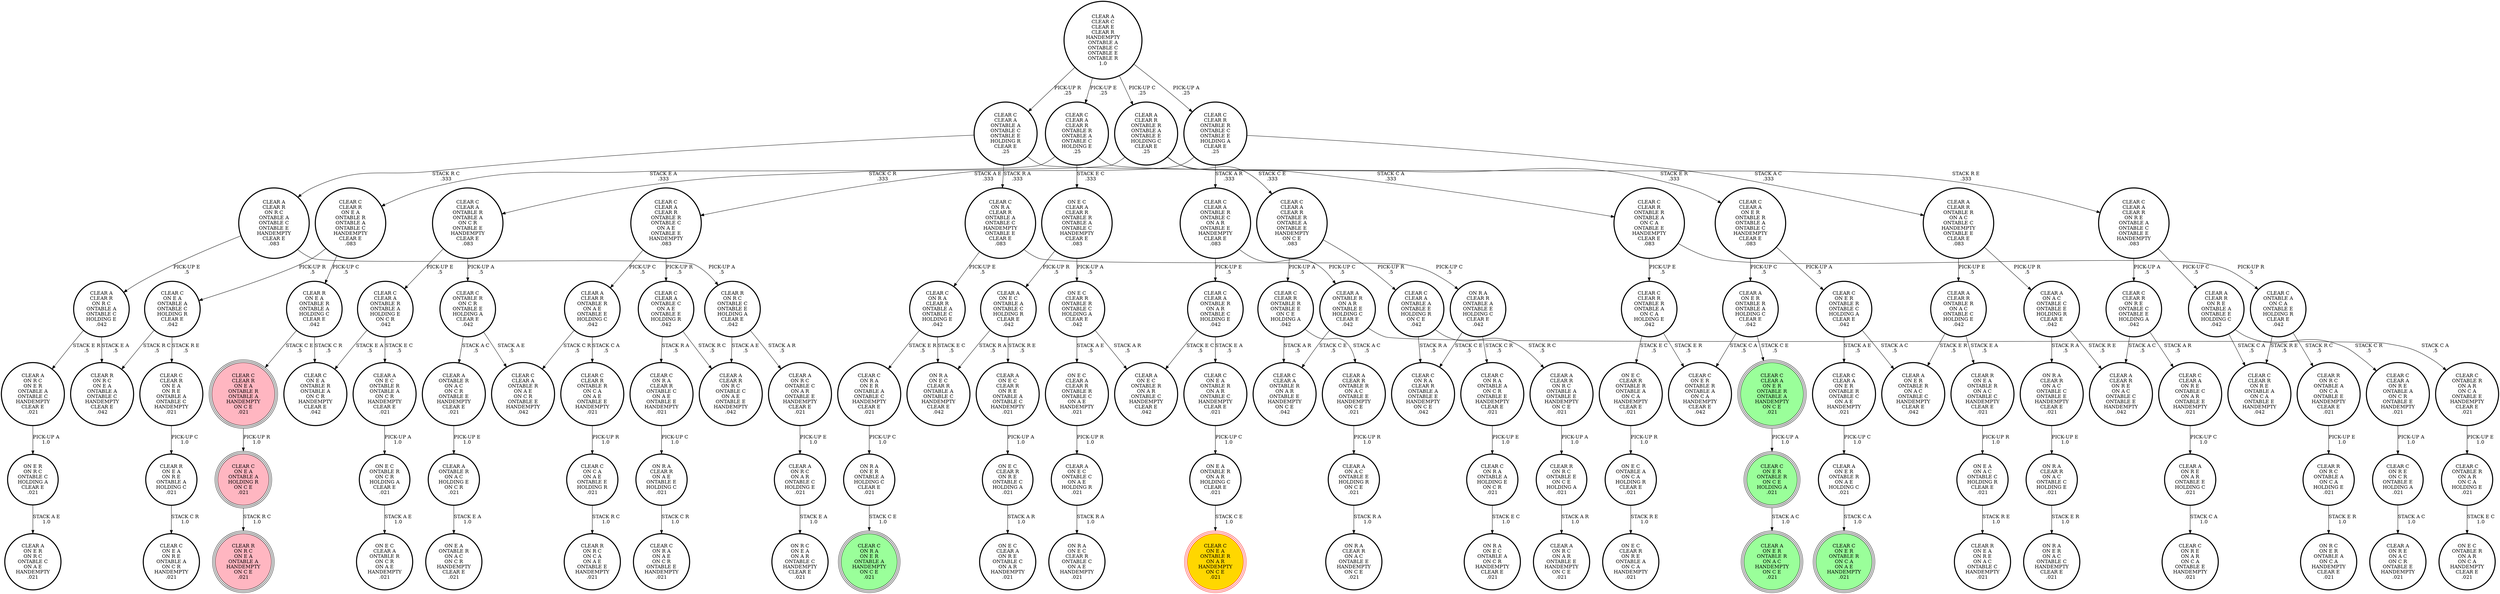 digraph {
"ON E R\nON R C\nONTABLE C\nHOLDING A\nCLEAR E\n.021\n" -> "CLEAR A\nON E R\nON R C\nONTABLE C\nON A E\nHANDEMPTY\n.021\n"[label="STACK A E\n1.0\n"];
"ON E C\nONTABLE A\nON C A\nHOLDING R\nCLEAR E\n.021\n" -> "ON E C\nCLEAR R\nON R E\nONTABLE A\nON C A\nHANDEMPTY\n.021\n"[label="STACK R E\n1.0\n"];
"ON E C\nCLEAR A\nCLEAR R\nONTABLE R\nONTABLE A\nONTABLE C\nHANDEMPTY\nCLEAR E\n.083\n" -> "ON E C\nCLEAR R\nONTABLE R\nONTABLE C\nHOLDING A\nCLEAR E\n.042\n"[label="PICK-UP A\n.5\n"];
"ON E C\nCLEAR A\nCLEAR R\nONTABLE R\nONTABLE A\nONTABLE C\nHANDEMPTY\nCLEAR E\n.083\n" -> "CLEAR A\nON E C\nONTABLE A\nONTABLE C\nHOLDING R\nCLEAR E\n.042\n"[label="PICK-UP R\n.5\n"];
"CLEAR C\nON R A\nCLEAR R\nONTABLE A\nONTABLE C\nHOLDING E\n.042\n" -> "CLEAR C\nON R A\nON E R\nONTABLE A\nONTABLE C\nHANDEMPTY\nCLEAR E\n.021\n"[label="STACK E R\n.5\n"];
"CLEAR C\nON R A\nCLEAR R\nONTABLE A\nONTABLE C\nHOLDING E\n.042\n" -> "ON R A\nON E C\nCLEAR R\nONTABLE A\nONTABLE C\nHANDEMPTY\nCLEAR E\n.042\n"[label="STACK E C\n.5\n"];
"ON E A\nONTABLE R\nON A R\nHOLDING C\nCLEAR E\n.021\n" -> "CLEAR C\nON E A\nONTABLE R\nON A R\nHANDEMPTY\nON C E\n.021\n"[label="STACK C E\n1.0\n"];
"CLEAR C\nON C A\nON A E\nONTABLE E\nHOLDING R\n.021\n" -> "CLEAR R\nON R C\nON C A\nON A E\nONTABLE E\nHANDEMPTY\n.021\n"[label="STACK R C\n1.0\n"];
"CLEAR C\nON R A\nONTABLE A\nHOLDING E\nON C R\n.021\n" -> "ON R A\nON E C\nONTABLE A\nON C R\nHANDEMPTY\nCLEAR E\n.021\n"[label="STACK E C\n1.0\n"];
"CLEAR C\nON R A\nCLEAR R\nONTABLE C\nON A E\nONTABLE E\nHANDEMPTY\n.021\n" -> "ON R A\nCLEAR R\nON A E\nONTABLE E\nHOLDING C\n.021\n"[label="PICK-UP C\n1.0\n"];
"ON R A\nCLEAR R\nON A E\nONTABLE E\nHOLDING C\n.021\n" -> "CLEAR C\nON R A\nON A E\nON C R\nONTABLE E\nHANDEMPTY\n.021\n"[label="STACK C R\n1.0\n"];
"CLEAR C\nCLEAR A\nCLEAR R\nONTABLE R\nONTABLE A\nONTABLE C\nHOLDING E\n.25\n" -> "ON E C\nCLEAR A\nCLEAR R\nONTABLE R\nONTABLE A\nONTABLE C\nHANDEMPTY\nCLEAR E\n.083\n"[label="STACK E C\n.333\n"];
"CLEAR C\nCLEAR A\nCLEAR R\nONTABLE R\nONTABLE A\nONTABLE C\nHOLDING E\n.25\n" -> "CLEAR C\nCLEAR A\nON E R\nONTABLE R\nONTABLE A\nONTABLE C\nHANDEMPTY\nCLEAR E\n.083\n"[label="STACK E R\n.333\n"];
"CLEAR C\nCLEAR A\nCLEAR R\nONTABLE R\nONTABLE A\nONTABLE C\nHOLDING E\n.25\n" -> "CLEAR C\nCLEAR R\nON E A\nONTABLE R\nONTABLE A\nONTABLE C\nHANDEMPTY\nCLEAR E\n.083\n"[label="STACK E A\n.333\n"];
"CLEAR C\nCLEAR A\nCLEAR R\nONTABLE R\nONTABLE C\nON A E\nONTABLE E\nHANDEMPTY\n.083\n" -> "CLEAR A\nCLEAR R\nONTABLE R\nON A E\nONTABLE E\nHOLDING C\n.042\n"[label="PICK-UP C\n.5\n"];
"CLEAR C\nCLEAR A\nCLEAR R\nONTABLE R\nONTABLE C\nON A E\nONTABLE E\nHANDEMPTY\n.083\n" -> "CLEAR C\nCLEAR A\nONTABLE C\nON A E\nONTABLE E\nHOLDING R\n.042\n"[label="PICK-UP R\n.5\n"];
"ON R A\nCLEAR R\nON A C\nONTABLE C\nHOLDING E\n.021\n" -> "ON R A\nON E R\nON A C\nONTABLE C\nHANDEMPTY\nCLEAR E\n.021\n"[label="STACK E R\n1.0\n"];
"CLEAR C\nCLEAR A\nON E R\nONTABLE R\nONTABLE A\nHANDEMPTY\nON C E\n.021\n" -> "CLEAR C\nON E R\nONTABLE R\nON C E\nHOLDING A\n.021\n"[label="PICK-UP A\n1.0\n"];
"CLEAR C\nCLEAR A\nONTABLE A\nONTABLE E\nHOLDING R\nON C E\n.042\n" -> "CLEAR C\nON R A\nCLEAR R\nONTABLE A\nONTABLE E\nHANDEMPTY\nON C E\n.042\n"[label="STACK R A\n.5\n"];
"CLEAR C\nCLEAR A\nONTABLE A\nONTABLE E\nHOLDING R\nON C E\n.042\n" -> "CLEAR A\nCLEAR R\nON R C\nONTABLE A\nONTABLE E\nHANDEMPTY\nON C E\n.021\n"[label="STACK R C\n.5\n"];
"CLEAR A\nCLEAR C\nCLEAR E\nCLEAR R\nHANDEMPTY\nONTABLE A\nONTABLE C\nONTABLE E\nONTABLE R\n1.0\n" -> "CLEAR C\nCLEAR R\nONTABLE R\nONTABLE C\nONTABLE E\nHOLDING A\nCLEAR E\n.25\n"[label="PICK-UP A\n.25\n"];
"CLEAR A\nCLEAR C\nCLEAR E\nCLEAR R\nHANDEMPTY\nONTABLE A\nONTABLE C\nONTABLE E\nONTABLE R\n1.0\n" -> "CLEAR A\nCLEAR R\nONTABLE R\nONTABLE A\nONTABLE E\nHOLDING C\nCLEAR E\n.25\n"[label="PICK-UP C\n.25\n"];
"CLEAR A\nCLEAR C\nCLEAR E\nCLEAR R\nHANDEMPTY\nONTABLE A\nONTABLE C\nONTABLE E\nONTABLE R\n1.0\n" -> "CLEAR C\nCLEAR A\nONTABLE A\nONTABLE C\nONTABLE E\nHOLDING R\nCLEAR E\n.25\n"[label="PICK-UP R\n.25\n"];
"CLEAR A\nCLEAR C\nCLEAR E\nCLEAR R\nHANDEMPTY\nONTABLE A\nONTABLE C\nONTABLE E\nONTABLE R\n1.0\n" -> "CLEAR C\nCLEAR A\nCLEAR R\nONTABLE R\nONTABLE A\nONTABLE C\nHOLDING E\n.25\n"[label="PICK-UP E\n.25\n"];
"CLEAR C\nON R A\nCLEAR R\nONTABLE A\nONTABLE C\nHANDEMPTY\nONTABLE E\nCLEAR E\n.083\n" -> "ON R A\nCLEAR R\nONTABLE A\nONTABLE E\nHOLDING C\nCLEAR E\n.042\n"[label="PICK-UP C\n.5\n"];
"CLEAR C\nON R A\nCLEAR R\nONTABLE A\nONTABLE C\nHANDEMPTY\nONTABLE E\nCLEAR E\n.083\n" -> "CLEAR C\nON R A\nCLEAR R\nONTABLE A\nONTABLE C\nHOLDING E\n.042\n"[label="PICK-UP E\n.5\n"];
"CLEAR A\nCLEAR R\nONTABLE R\nONTABLE A\nONTABLE E\nHOLDING C\nCLEAR E\n.25\n" -> "CLEAR C\nCLEAR R\nONTABLE R\nONTABLE A\nON C A\nONTABLE E\nHANDEMPTY\nCLEAR E\n.083\n"[label="STACK C A\n.333\n"];
"CLEAR A\nCLEAR R\nONTABLE R\nONTABLE A\nONTABLE E\nHOLDING C\nCLEAR E\n.25\n" -> "CLEAR C\nCLEAR A\nONTABLE R\nONTABLE A\nON C R\nONTABLE E\nHANDEMPTY\nCLEAR E\n.083\n"[label="STACK C R\n.333\n"];
"CLEAR A\nCLEAR R\nONTABLE R\nONTABLE A\nONTABLE E\nHOLDING C\nCLEAR E\n.25\n" -> "CLEAR C\nCLEAR A\nCLEAR R\nONTABLE R\nONTABLE A\nONTABLE E\nHANDEMPTY\nON C E\n.083\n"[label="STACK C E\n.333\n"];
"CLEAR A\nON E R\nONTABLE R\nON A E\nHOLDING C\n.021\n" -> "CLEAR C\nON E R\nONTABLE R\nON C A\nON A E\nHANDEMPTY\n.021\n"[label="STACK C A\n1.0\n"];
"CLEAR C\nON R E\nON C R\nONTABLE E\nHOLDING A\n.021\n" -> "CLEAR A\nON R E\nON A C\nON C R\nONTABLE E\nHANDEMPTY\n.021\n"[label="STACK A C\n1.0\n"];
"CLEAR A\nCLEAR R\nONTABLE R\nON A C\nONTABLE E\nHANDEMPTY\nON C E\n.021\n" -> "CLEAR A\nON A C\nONTABLE E\nHOLDING R\nON C E\n.021\n"[label="PICK-UP R\n1.0\n"];
"ON E C\nCLEAR R\nONTABLE R\nONTABLE A\nON C A\nHANDEMPTY\nCLEAR E\n.021\n" -> "ON E C\nONTABLE A\nON C A\nHOLDING R\nCLEAR E\n.021\n"[label="PICK-UP R\n1.0\n"];
"ON R A\nON E R\nONTABLE A\nHOLDING C\nCLEAR E\n.021\n" -> "CLEAR C\nON R A\nON E R\nONTABLE A\nHANDEMPTY\nON C E\n.021\n"[label="STACK C E\n1.0\n"];
"CLEAR C\nCLEAR R\nON E A\nON R E\nONTABLE A\nONTABLE C\nHANDEMPTY\n.021\n" -> "CLEAR R\nON E A\nON R E\nONTABLE A\nHOLDING C\n.021\n"[label="PICK-UP C\n1.0\n"];
"ON E C\nCLEAR A\nCLEAR R\nONTABLE R\nONTABLE C\nON A E\nHANDEMPTY\n.021\n" -> "CLEAR A\nON E C\nONTABLE C\nON A E\nHOLDING R\n.021\n"[label="PICK-UP R\n1.0\n"];
"CLEAR A\nON A C\nONTABLE E\nHOLDING R\nON C E\n.021\n" -> "ON R A\nCLEAR R\nON A C\nONTABLE E\nHANDEMPTY\nON C E\n.021\n"[label="STACK R A\n1.0\n"];
"CLEAR A\nONTABLE R\nON A C\nON C R\nONTABLE E\nHANDEMPTY\nCLEAR E\n.021\n" -> "CLEAR A\nONTABLE R\nON A C\nHOLDING E\nON C R\n.021\n"[label="PICK-UP E\n1.0\n"];
"CLEAR C\nCLEAR R\nON E A\nONTABLE R\nONTABLE A\nHANDEMPTY\nON C E\n.021\n" -> "CLEAR C\nON E A\nONTABLE A\nHOLDING R\nON C E\n.021\n"[label="PICK-UP R\n1.0\n"];
"CLEAR R\nON E A\nON R E\nONTABLE A\nHOLDING C\n.021\n" -> "CLEAR C\nON E A\nON R E\nONTABLE A\nON C R\nHANDEMPTY\n.021\n"[label="STACK C R\n1.0\n"];
"CLEAR C\nONTABLE R\nON C R\nONTABLE E\nHOLDING A\nCLEAR E\n.042\n" -> "CLEAR A\nONTABLE R\nON A C\nON C R\nONTABLE E\nHANDEMPTY\nCLEAR E\n.021\n"[label="STACK A C\n.5\n"];
"CLEAR C\nONTABLE R\nON C R\nONTABLE E\nHOLDING A\nCLEAR E\n.042\n" -> "CLEAR C\nCLEAR A\nONTABLE R\nON A E\nON C R\nONTABLE E\nHANDEMPTY\n.042\n"[label="STACK A E\n.5\n"];
"CLEAR A\nON E C\nONTABLE A\nONTABLE C\nHOLDING R\nCLEAR E\n.042\n" -> "CLEAR A\nON E C\nCLEAR R\nON R E\nONTABLE A\nONTABLE C\nHANDEMPTY\n.021\n"[label="STACK R E\n.5\n"];
"CLEAR A\nON E C\nONTABLE A\nONTABLE C\nHOLDING R\nCLEAR E\n.042\n" -> "ON R A\nON E C\nCLEAR R\nONTABLE A\nONTABLE C\nHANDEMPTY\nCLEAR E\n.042\n"[label="STACK R A\n.5\n"];
"CLEAR A\nONTABLE R\nON A C\nHOLDING E\nON C R\n.021\n" -> "ON E A\nONTABLE R\nON A C\nON C R\nHANDEMPTY\nCLEAR E\n.021\n"[label="STACK E A\n1.0\n"];
"CLEAR C\nCLEAR A\nONTABLE R\nONTABLE A\nHOLDING E\nON C R\n.042\n" -> "CLEAR A\nON E C\nONTABLE R\nONTABLE A\nON C R\nHANDEMPTY\nCLEAR E\n.021\n"[label="STACK E C\n.5\n"];
"CLEAR C\nCLEAR A\nONTABLE R\nONTABLE A\nHOLDING E\nON C R\n.042\n" -> "CLEAR C\nON E A\nONTABLE R\nONTABLE A\nON C R\nHANDEMPTY\nCLEAR E\n.042\n"[label="STACK E A\n.5\n"];
"CLEAR C\nCLEAR A\nON E R\nONTABLE R\nONTABLE C\nON A E\nHANDEMPTY\n.021\n" -> "CLEAR A\nON E R\nONTABLE R\nON A E\nHOLDING C\n.021\n"[label="PICK-UP C\n1.0\n"];
"CLEAR C\nCLEAR A\nCLEAR R\nONTABLE R\nONTABLE A\nONTABLE E\nHANDEMPTY\nON C E\n.083\n" -> "CLEAR C\nCLEAR A\nONTABLE A\nONTABLE E\nHOLDING R\nON C E\n.042\n"[label="PICK-UP R\n.5\n"];
"CLEAR C\nCLEAR A\nCLEAR R\nONTABLE R\nONTABLE A\nONTABLE E\nHANDEMPTY\nON C E\n.083\n" -> "CLEAR C\nCLEAR R\nONTABLE R\nONTABLE E\nON C E\nHOLDING A\n.042\n"[label="PICK-UP A\n.5\n"];
"CLEAR C\nCLEAR A\nON E R\nONTABLE R\nONTABLE A\nONTABLE C\nHANDEMPTY\nCLEAR E\n.083\n" -> "CLEAR A\nON E R\nONTABLE R\nONTABLE A\nHOLDING C\nCLEAR E\n.042\n"[label="PICK-UP C\n.5\n"];
"CLEAR C\nCLEAR A\nON E R\nONTABLE R\nONTABLE A\nONTABLE C\nHANDEMPTY\nCLEAR E\n.083\n" -> "CLEAR C\nON E R\nONTABLE R\nONTABLE C\nHOLDING A\nCLEAR E\n.042\n"[label="PICK-UP A\n.5\n"];
"CLEAR R\nON R C\nONTABLE E\nON C E\nHOLDING A\n.021\n" -> "CLEAR A\nON R C\nON A R\nONTABLE E\nHANDEMPTY\nON C E\n.021\n"[label="STACK A R\n1.0\n"];
"CLEAR C\nCLEAR A\nON R E\nONTABLE C\nON A R\nONTABLE E\nHANDEMPTY\n.021\n" -> "CLEAR A\nON R E\nON A R\nONTABLE E\nHOLDING C\n.021\n"[label="PICK-UP C\n1.0\n"];
"CLEAR C\nON E R\nONTABLE R\nONTABLE C\nHOLDING A\nCLEAR E\n.042\n" -> "CLEAR A\nON E R\nONTABLE R\nON A C\nONTABLE C\nHANDEMPTY\nCLEAR E\n.042\n"[label="STACK A C\n.5\n"];
"CLEAR C\nON E R\nONTABLE R\nONTABLE C\nHOLDING A\nCLEAR E\n.042\n" -> "CLEAR C\nCLEAR A\nON E R\nONTABLE R\nONTABLE C\nON A E\nHANDEMPTY\n.021\n"[label="STACK A E\n.5\n"];
"CLEAR A\nONTABLE R\nON A R\nONTABLE E\nHOLDING C\nCLEAR E\n.042\n" -> "CLEAR C\nCLEAR A\nONTABLE R\nON A R\nONTABLE E\nHANDEMPTY\nON C E\n.042\n"[label="STACK C E\n.5\n"];
"CLEAR A\nONTABLE R\nON A R\nONTABLE E\nHOLDING C\nCLEAR E\n.042\n" -> "CLEAR C\nONTABLE R\nON A R\nON C A\nONTABLE E\nHANDEMPTY\nCLEAR E\n.021\n"[label="STACK C A\n.5\n"];
"CLEAR C\nONTABLE R\nON A R\nON C A\nONTABLE E\nHANDEMPTY\nCLEAR E\n.021\n" -> "CLEAR C\nONTABLE R\nON A R\nON C A\nHOLDING E\n.021\n"[label="PICK-UP E\n1.0\n"];
"CLEAR A\nON A C\nONTABLE C\nONTABLE E\nHOLDING R\nCLEAR E\n.042\n" -> "ON R A\nCLEAR R\nON A C\nONTABLE C\nONTABLE E\nHANDEMPTY\nCLEAR E\n.021\n"[label="STACK R A\n.5\n"];
"CLEAR A\nON A C\nONTABLE C\nONTABLE E\nHOLDING R\nCLEAR E\n.042\n" -> "CLEAR A\nCLEAR R\nON R E\nON A C\nONTABLE C\nONTABLE E\nHANDEMPTY\n.042\n"[label="STACK R E\n.5\n"];
"CLEAR A\nCLEAR R\nONTABLE R\nON A C\nONTABLE C\nHOLDING E\n.042\n" -> "CLEAR A\nON E R\nONTABLE R\nON A C\nONTABLE C\nHANDEMPTY\nCLEAR E\n.042\n"[label="STACK E R\n.5\n"];
"CLEAR A\nCLEAR R\nONTABLE R\nON A C\nONTABLE C\nHOLDING E\n.042\n" -> "CLEAR R\nON E A\nONTABLE R\nON A C\nONTABLE C\nHANDEMPTY\nCLEAR E\n.021\n"[label="STACK E A\n.5\n"];
"CLEAR C\nCLEAR R\nONTABLE R\nONTABLE C\nONTABLE E\nHOLDING A\nCLEAR E\n.25\n" -> "CLEAR C\nCLEAR A\nCLEAR R\nONTABLE R\nONTABLE C\nON A E\nONTABLE E\nHANDEMPTY\n.083\n"[label="STACK A E\n.333\n"];
"CLEAR C\nCLEAR R\nONTABLE R\nONTABLE C\nONTABLE E\nHOLDING A\nCLEAR E\n.25\n" -> "CLEAR A\nCLEAR R\nONTABLE R\nON A C\nONTABLE C\nHANDEMPTY\nONTABLE E\nCLEAR E\n.083\n"[label="STACK A C\n.333\n"];
"CLEAR C\nCLEAR R\nONTABLE R\nONTABLE C\nONTABLE E\nHOLDING A\nCLEAR E\n.25\n" -> "CLEAR C\nCLEAR A\nONTABLE R\nONTABLE C\nON A R\nONTABLE E\nHANDEMPTY\nCLEAR E\n.083\n"[label="STACK A R\n.333\n"];
"CLEAR A\nCLEAR R\nON R E\nONTABLE A\nONTABLE E\nHOLDING C\n.042\n" -> "CLEAR C\nCLEAR R\nON R E\nONTABLE A\nON C A\nONTABLE E\nHANDEMPTY\n.042\n"[label="STACK C A\n.5\n"];
"CLEAR A\nCLEAR R\nON R E\nONTABLE A\nONTABLE E\nHOLDING C\n.042\n" -> "CLEAR C\nCLEAR A\nON R E\nONTABLE A\nON C R\nONTABLE E\nHANDEMPTY\n.021\n"[label="STACK C R\n.5\n"];
"CLEAR A\nON R C\nONTABLE C\nON A R\nONTABLE E\nHANDEMPTY\nCLEAR E\n.021\n" -> "CLEAR A\nON R C\nON A R\nONTABLE C\nHOLDING E\n.021\n"[label="PICK-UP E\n1.0\n"];
"CLEAR C\nCLEAR R\nONTABLE R\nONTABLE E\nON C E\nHOLDING A\n.042\n" -> "CLEAR A\nCLEAR R\nONTABLE R\nON A C\nONTABLE E\nHANDEMPTY\nON C E\n.021\n"[label="STACK A C\n.5\n"];
"CLEAR C\nCLEAR R\nONTABLE R\nONTABLE E\nON C E\nHOLDING A\n.042\n" -> "CLEAR C\nCLEAR A\nONTABLE R\nON A R\nONTABLE E\nHANDEMPTY\nON C E\n.042\n"[label="STACK A R\n.5\n"];
"CLEAR C\nCLEAR A\nONTABLE R\nONTABLE C\nON A R\nONTABLE E\nHANDEMPTY\nCLEAR E\n.083\n" -> "CLEAR C\nCLEAR A\nONTABLE R\nON A R\nONTABLE C\nHOLDING E\n.042\n"[label="PICK-UP E\n.5\n"];
"CLEAR C\nCLEAR A\nONTABLE R\nONTABLE C\nON A R\nONTABLE E\nHANDEMPTY\nCLEAR E\n.083\n" -> "CLEAR A\nONTABLE R\nON A R\nONTABLE E\nHOLDING C\nCLEAR E\n.042\n"[label="PICK-UP C\n.5\n"];
"CLEAR A\nCLEAR R\nONTABLE R\nON A C\nONTABLE C\nHANDEMPTY\nONTABLE E\nCLEAR E\n.083\n" -> "CLEAR A\nON A C\nONTABLE C\nONTABLE E\nHOLDING R\nCLEAR E\n.042\n"[label="PICK-UP R\n.5\n"];
"CLEAR A\nCLEAR R\nONTABLE R\nON A C\nONTABLE C\nHANDEMPTY\nONTABLE E\nCLEAR E\n.083\n" -> "CLEAR A\nCLEAR R\nONTABLE R\nON A C\nONTABLE C\nHOLDING E\n.042\n"[label="PICK-UP E\n.5\n"];
"CLEAR A\nCLEAR R\nONTABLE R\nON A E\nONTABLE E\nHOLDING C\n.042\n" -> "CLEAR C\nCLEAR R\nONTABLE R\nON C A\nON A E\nONTABLE E\nHANDEMPTY\n.021\n"[label="STACK C A\n.5\n"];
"CLEAR A\nCLEAR R\nONTABLE R\nON A E\nONTABLE E\nHOLDING C\n.042\n" -> "CLEAR C\nCLEAR A\nONTABLE R\nON A E\nON C R\nONTABLE E\nHANDEMPTY\n.042\n"[label="STACK C R\n.5\n"];
"CLEAR R\nON R C\nONTABLE A\nON C A\nHOLDING E\n.021\n" -> "ON R C\nON E R\nONTABLE A\nON C A\nHANDEMPTY\nCLEAR E\n.021\n"[label="STACK E R\n1.0\n"];
"CLEAR C\nONTABLE R\nON A R\nON C A\nHOLDING E\n.021\n" -> "ON E C\nONTABLE R\nON A R\nON C A\nHANDEMPTY\nCLEAR E\n.021\n"[label="STACK E C\n1.0\n"];
"CLEAR C\nCLEAR R\nONTABLE R\nONTABLE A\nON C A\nHOLDING E\n.042\n" -> "ON E C\nCLEAR R\nONTABLE R\nONTABLE A\nON C A\nHANDEMPTY\nCLEAR E\n.021\n"[label="STACK E C\n.5\n"];
"CLEAR C\nCLEAR R\nONTABLE R\nONTABLE A\nON C A\nHOLDING E\n.042\n" -> "CLEAR C\nON E R\nONTABLE R\nONTABLE A\nON C A\nHANDEMPTY\nCLEAR E\n.042\n"[label="STACK E R\n.5\n"];
"CLEAR C\nCLEAR A\nCLEAR R\nON R E\nONTABLE A\nONTABLE C\nONTABLE E\nHANDEMPTY\n.083\n" -> "CLEAR A\nCLEAR R\nON R E\nONTABLE A\nONTABLE E\nHOLDING C\n.042\n"[label="PICK-UP C\n.5\n"];
"CLEAR C\nCLEAR A\nCLEAR R\nON R E\nONTABLE A\nONTABLE C\nONTABLE E\nHANDEMPTY\n.083\n" -> "CLEAR C\nCLEAR R\nON R E\nONTABLE C\nONTABLE E\nHOLDING A\n.042\n"[label="PICK-UP A\n.5\n"];
"CLEAR C\nONTABLE A\nON C A\nONTABLE E\nHOLDING R\nCLEAR E\n.042\n" -> "CLEAR R\nON R C\nONTABLE A\nON C A\nONTABLE E\nHANDEMPTY\nCLEAR E\n.021\n"[label="STACK R C\n.5\n"];
"CLEAR C\nONTABLE A\nON C A\nONTABLE E\nHOLDING R\nCLEAR E\n.042\n" -> "CLEAR C\nCLEAR R\nON R E\nONTABLE A\nON C A\nONTABLE E\nHANDEMPTY\n.042\n"[label="STACK R E\n.5\n"];
"CLEAR C\nCLEAR R\nONTABLE R\nONTABLE A\nON C A\nONTABLE E\nHANDEMPTY\nCLEAR E\n.083\n" -> "CLEAR C\nCLEAR R\nONTABLE R\nONTABLE A\nON C A\nHOLDING E\n.042\n"[label="PICK-UP E\n.5\n"];
"CLEAR C\nCLEAR R\nONTABLE R\nONTABLE A\nON C A\nONTABLE E\nHANDEMPTY\nCLEAR E\n.083\n" -> "CLEAR C\nONTABLE A\nON C A\nONTABLE E\nHOLDING R\nCLEAR E\n.042\n"[label="PICK-UP R\n.5\n"];
"CLEAR C\nON E R\nONTABLE R\nON C E\nHOLDING A\n.021\n" -> "CLEAR A\nON E R\nONTABLE R\nON A C\nHANDEMPTY\nON C E\n.021\n"[label="STACK A C\n1.0\n"];
"CLEAR C\nCLEAR R\nON E A\nONTABLE R\nONTABLE A\nONTABLE C\nHANDEMPTY\nCLEAR E\n.083\n" -> "CLEAR C\nON E A\nONTABLE A\nONTABLE C\nHOLDING R\nCLEAR E\n.042\n"[label="PICK-UP R\n.5\n"];
"CLEAR C\nCLEAR R\nON E A\nONTABLE R\nONTABLE A\nONTABLE C\nHANDEMPTY\nCLEAR E\n.083\n" -> "CLEAR R\nON E A\nONTABLE R\nONTABLE A\nHOLDING C\nCLEAR E\n.042\n"[label="PICK-UP C\n.5\n"];
"CLEAR A\nON R E\nON A R\nONTABLE E\nHOLDING C\n.021\n" -> "CLEAR C\nON R E\nON A R\nON C A\nONTABLE E\nHANDEMPTY\n.021\n"[label="STACK C A\n1.0\n"];
"CLEAR A\nCLEAR R\nON R C\nONTABLE A\nONTABLE C\nONTABLE E\nHANDEMPTY\nCLEAR E\n.083\n" -> "CLEAR R\nON R C\nONTABLE C\nONTABLE E\nHOLDING A\nCLEAR E\n.042\n"[label="PICK-UP A\n.5\n"];
"CLEAR A\nCLEAR R\nON R C\nONTABLE A\nONTABLE C\nONTABLE E\nHANDEMPTY\nCLEAR E\n.083\n" -> "CLEAR A\nCLEAR R\nON R C\nONTABLE A\nONTABLE C\nHOLDING E\n.042\n"[label="PICK-UP E\n.5\n"];
"CLEAR C\nON E A\nONTABLE A\nONTABLE C\nHOLDING R\nCLEAR E\n.042\n" -> "CLEAR R\nON R C\nON E A\nONTABLE A\nONTABLE C\nHANDEMPTY\nCLEAR E\n.042\n"[label="STACK R C\n.5\n"];
"CLEAR C\nON E A\nONTABLE A\nONTABLE C\nHOLDING R\nCLEAR E\n.042\n" -> "CLEAR C\nCLEAR R\nON E A\nON R E\nONTABLE A\nONTABLE C\nHANDEMPTY\n.021\n"[label="STACK R E\n.5\n"];
"CLEAR A\nCLEAR R\nON R C\nONTABLE A\nONTABLE C\nHOLDING E\n.042\n" -> "CLEAR R\nON R C\nON E A\nONTABLE A\nONTABLE C\nHANDEMPTY\nCLEAR E\n.042\n"[label="STACK E A\n.5\n"];
"CLEAR A\nCLEAR R\nON R C\nONTABLE A\nONTABLE C\nHOLDING E\n.042\n" -> "CLEAR A\nON R C\nON E R\nONTABLE A\nONTABLE C\nHANDEMPTY\nCLEAR E\n.021\n"[label="STACK E R\n.5\n"];
"CLEAR A\nON R C\nON E R\nONTABLE A\nONTABLE C\nHANDEMPTY\nCLEAR E\n.021\n" -> "ON E R\nON R C\nONTABLE C\nHOLDING A\nCLEAR E\n.021\n"[label="PICK-UP A\n1.0\n"];
"CLEAR A\nON E C\nCLEAR R\nON R E\nONTABLE A\nONTABLE C\nHANDEMPTY\n.021\n" -> "ON E C\nCLEAR R\nON R E\nONTABLE C\nHOLDING A\n.021\n"[label="PICK-UP A\n1.0\n"];
"CLEAR C\nCLEAR A\nONTABLE C\nON A E\nONTABLE E\nHOLDING R\n.042\n" -> "CLEAR C\nON R A\nCLEAR R\nONTABLE C\nON A E\nONTABLE E\nHANDEMPTY\n.021\n"[label="STACK R A\n.5\n"];
"CLEAR C\nCLEAR A\nONTABLE C\nON A E\nONTABLE E\nHOLDING R\n.042\n" -> "CLEAR A\nCLEAR R\nON R C\nONTABLE C\nON A E\nONTABLE E\nHANDEMPTY\n.042\n"[label="STACK R C\n.5\n"];
"CLEAR A\nCLEAR R\nON R C\nONTABLE A\nONTABLE E\nHANDEMPTY\nON C E\n.021\n" -> "CLEAR R\nON R C\nONTABLE E\nON C E\nHOLDING A\n.021\n"[label="PICK-UP A\n1.0\n"];
"ON E A\nON A C\nONTABLE C\nHOLDING R\nCLEAR E\n.021\n" -> "CLEAR R\nON E A\nON R E\nON A C\nONTABLE C\nHANDEMPTY\n.021\n"[label="STACK R E\n1.0\n"];
"CLEAR C\nCLEAR R\nON R E\nONTABLE C\nONTABLE E\nHOLDING A\n.042\n" -> "CLEAR A\nCLEAR R\nON R E\nON A C\nONTABLE C\nONTABLE E\nHANDEMPTY\n.042\n"[label="STACK A C\n.5\n"];
"CLEAR C\nCLEAR R\nON R E\nONTABLE C\nONTABLE E\nHOLDING A\n.042\n" -> "CLEAR C\nCLEAR A\nON R E\nONTABLE C\nON A R\nONTABLE E\nHANDEMPTY\n.021\n"[label="STACK A R\n.5\n"];
"CLEAR C\nCLEAR A\nON R E\nONTABLE A\nON C R\nONTABLE E\nHANDEMPTY\n.021\n" -> "CLEAR C\nON R E\nON C R\nONTABLE E\nHOLDING A\n.021\n"[label="PICK-UP A\n1.0\n"];
"ON R A\nCLEAR R\nONTABLE A\nONTABLE E\nHOLDING C\nCLEAR E\n.042\n" -> "CLEAR C\nON R A\nCLEAR R\nONTABLE A\nONTABLE E\nHANDEMPTY\nON C E\n.042\n"[label="STACK C E\n.5\n"];
"ON R A\nCLEAR R\nONTABLE A\nONTABLE E\nHOLDING C\nCLEAR E\n.042\n" -> "CLEAR C\nON R A\nONTABLE A\nON C R\nONTABLE E\nHANDEMPTY\nCLEAR E\n.021\n"[label="STACK C R\n.5\n"];
"CLEAR R\nON E A\nONTABLE R\nON A C\nONTABLE C\nHANDEMPTY\nCLEAR E\n.021\n" -> "ON E A\nON A C\nONTABLE C\nHOLDING R\nCLEAR E\n.021\n"[label="PICK-UP R\n1.0\n"];
"CLEAR A\nON E C\nONTABLE C\nON A E\nHOLDING R\n.021\n" -> "ON R A\nON E C\nCLEAR R\nONTABLE C\nON A E\nHANDEMPTY\n.021\n"[label="STACK R A\n1.0\n"];
"ON E C\nCLEAR R\nON R E\nONTABLE C\nHOLDING A\n.021\n" -> "ON E C\nCLEAR A\nON R E\nONTABLE C\nON A R\nHANDEMPTY\n.021\n"[label="STACK A R\n1.0\n"];
"CLEAR C\nON E A\nONTABLE A\nHOLDING R\nON C E\n.021\n" -> "CLEAR R\nON R C\nON E A\nONTABLE A\nHANDEMPTY\nON C E\n.021\n"[label="STACK R C\n1.0\n"];
"CLEAR C\nCLEAR A\nONTABLE R\nON A R\nONTABLE C\nHOLDING E\n.042\n" -> "CLEAR A\nON E C\nONTABLE R\nON A R\nONTABLE C\nHANDEMPTY\nCLEAR E\n.042\n"[label="STACK E C\n.5\n"];
"CLEAR C\nCLEAR A\nONTABLE R\nON A R\nONTABLE C\nHOLDING E\n.042\n" -> "CLEAR C\nON E A\nONTABLE R\nON A R\nONTABLE C\nHANDEMPTY\nCLEAR E\n.021\n"[label="STACK E A\n.5\n"];
"ON E C\nCLEAR R\nONTABLE R\nONTABLE C\nHOLDING A\nCLEAR E\n.042\n" -> "CLEAR A\nON E C\nONTABLE R\nON A R\nONTABLE C\nHANDEMPTY\nCLEAR E\n.042\n"[label="STACK A R\n.5\n"];
"ON E C\nCLEAR R\nONTABLE R\nONTABLE C\nHOLDING A\nCLEAR E\n.042\n" -> "ON E C\nCLEAR A\nCLEAR R\nONTABLE R\nONTABLE C\nON A E\nHANDEMPTY\n.021\n"[label="STACK A E\n.5\n"];
"CLEAR C\nCLEAR R\nONTABLE R\nON C A\nON A E\nONTABLE E\nHANDEMPTY\n.021\n" -> "CLEAR C\nON C A\nON A E\nONTABLE E\nHOLDING R\n.021\n"[label="PICK-UP R\n1.0\n"];
"CLEAR A\nON E R\nONTABLE R\nONTABLE A\nHOLDING C\nCLEAR E\n.042\n" -> "CLEAR C\nCLEAR A\nON E R\nONTABLE R\nONTABLE A\nHANDEMPTY\nON C E\n.021\n"[label="STACK C E\n.5\n"];
"CLEAR A\nON E R\nONTABLE R\nONTABLE A\nHOLDING C\nCLEAR E\n.042\n" -> "CLEAR C\nON E R\nONTABLE R\nONTABLE A\nON C A\nHANDEMPTY\nCLEAR E\n.042\n"[label="STACK C A\n.5\n"];
"CLEAR C\nON R A\nON E R\nONTABLE A\nONTABLE C\nHANDEMPTY\nCLEAR E\n.021\n" -> "ON R A\nON E R\nONTABLE A\nHOLDING C\nCLEAR E\n.021\n"[label="PICK-UP C\n1.0\n"];
"ON E C\nONTABLE R\nON C R\nHOLDING A\nCLEAR E\n.021\n" -> "ON E C\nCLEAR A\nONTABLE R\nON C R\nON A E\nHANDEMPTY\n.021\n"[label="STACK A E\n1.0\n"];
"CLEAR C\nCLEAR A\nONTABLE R\nONTABLE A\nON C R\nONTABLE E\nHANDEMPTY\nCLEAR E\n.083\n" -> "CLEAR C\nCLEAR A\nONTABLE R\nONTABLE A\nHOLDING E\nON C R\n.042\n"[label="PICK-UP E\n.5\n"];
"CLEAR C\nCLEAR A\nONTABLE R\nONTABLE A\nON C R\nONTABLE E\nHANDEMPTY\nCLEAR E\n.083\n" -> "CLEAR C\nONTABLE R\nON C R\nONTABLE E\nHOLDING A\nCLEAR E\n.042\n"[label="PICK-UP A\n.5\n"];
"CLEAR C\nON R A\nONTABLE A\nON C R\nONTABLE E\nHANDEMPTY\nCLEAR E\n.021\n" -> "CLEAR C\nON R A\nONTABLE A\nHOLDING E\nON C R\n.021\n"[label="PICK-UP E\n1.0\n"];
"CLEAR C\nON E A\nONTABLE R\nON A R\nONTABLE C\nHANDEMPTY\nCLEAR E\n.021\n" -> "ON E A\nONTABLE R\nON A R\nHOLDING C\nCLEAR E\n.021\n"[label="PICK-UP C\n1.0\n"];
"CLEAR A\nON R C\nON A R\nONTABLE C\nHOLDING E\n.021\n" -> "ON R C\nON E A\nON A R\nONTABLE C\nHANDEMPTY\nCLEAR E\n.021\n"[label="STACK E A\n1.0\n"];
"CLEAR R\nON R C\nONTABLE C\nONTABLE E\nHOLDING A\nCLEAR E\n.042\n" -> "CLEAR A\nCLEAR R\nON R C\nONTABLE C\nON A E\nONTABLE E\nHANDEMPTY\n.042\n"[label="STACK A E\n.5\n"];
"CLEAR R\nON R C\nONTABLE C\nONTABLE E\nHOLDING A\nCLEAR E\n.042\n" -> "CLEAR A\nON R C\nONTABLE C\nON A R\nONTABLE E\nHANDEMPTY\nCLEAR E\n.021\n"[label="STACK A R\n.5\n"];
"CLEAR R\nON E A\nONTABLE R\nONTABLE A\nHOLDING C\nCLEAR E\n.042\n" -> "CLEAR C\nCLEAR R\nON E A\nONTABLE R\nONTABLE A\nHANDEMPTY\nON C E\n.021\n"[label="STACK C E\n.5\n"];
"CLEAR R\nON E A\nONTABLE R\nONTABLE A\nHOLDING C\nCLEAR E\n.042\n" -> "CLEAR C\nON E A\nONTABLE R\nONTABLE A\nON C R\nHANDEMPTY\nCLEAR E\n.042\n"[label="STACK C R\n.5\n"];
"CLEAR R\nON R C\nONTABLE A\nON C A\nONTABLE E\nHANDEMPTY\nCLEAR E\n.021\n" -> "CLEAR R\nON R C\nONTABLE A\nON C A\nHOLDING E\n.021\n"[label="PICK-UP E\n1.0\n"];
"ON R A\nCLEAR R\nON A C\nONTABLE C\nONTABLE E\nHANDEMPTY\nCLEAR E\n.021\n" -> "ON R A\nCLEAR R\nON A C\nONTABLE C\nHOLDING E\n.021\n"[label="PICK-UP E\n1.0\n"];
"CLEAR A\nON E C\nONTABLE R\nONTABLE A\nON C R\nHANDEMPTY\nCLEAR E\n.021\n" -> "ON E C\nONTABLE R\nON C R\nHOLDING A\nCLEAR E\n.021\n"[label="PICK-UP A\n1.0\n"];
"CLEAR C\nCLEAR A\nONTABLE A\nONTABLE C\nONTABLE E\nHOLDING R\nCLEAR E\n.25\n" -> "CLEAR C\nON R A\nCLEAR R\nONTABLE A\nONTABLE C\nHANDEMPTY\nONTABLE E\nCLEAR E\n.083\n"[label="STACK R A\n.333\n"];
"CLEAR C\nCLEAR A\nONTABLE A\nONTABLE C\nONTABLE E\nHOLDING R\nCLEAR E\n.25\n" -> "CLEAR A\nCLEAR R\nON R C\nONTABLE A\nONTABLE C\nONTABLE E\nHANDEMPTY\nCLEAR E\n.083\n"[label="STACK R C\n.333\n"];
"CLEAR C\nCLEAR A\nONTABLE A\nONTABLE C\nONTABLE E\nHOLDING R\nCLEAR E\n.25\n" -> "CLEAR C\nCLEAR A\nCLEAR R\nON R E\nONTABLE A\nONTABLE C\nONTABLE E\nHANDEMPTY\n.083\n"[label="STACK R E\n.333\n"];
"ON E C\nCLEAR A\nON R E\nONTABLE C\nON A R\nHANDEMPTY\n.021\n" [shape=circle, penwidth=3];
"ON E A\nONTABLE R\nON A C\nON C R\nHANDEMPTY\nCLEAR E\n.021\n" [shape=circle, penwidth=3];
"CLEAR C\nON R E\nON A R\nON C A\nONTABLE E\nHANDEMPTY\n.021\n" [shape=circle, penwidth=3];
"CLEAR C\nON E R\nONTABLE R\nONTABLE A\nON C A\nHANDEMPTY\nCLEAR E\n.042\n" [shape=circle, penwidth=3];
"CLEAR C\nON E A\nONTABLE R\nON A R\nHANDEMPTY\nON C E\n.021\n" [shape=circle, style=filled color=red, fillcolor=gold, peripheries=3];
"CLEAR A\nON E R\nONTABLE R\nON A C\nHANDEMPTY\nON C E\n.021\n" [shape=circle, style=filled, fillcolor=palegreen1, peripheries=3];
"CLEAR C\nON R A\nCLEAR R\nONTABLE A\nONTABLE E\nHANDEMPTY\nON C E\n.042\n" [shape=circle, penwidth=3];
"CLEAR R\nON R C\nON E A\nONTABLE A\nHANDEMPTY\nON C E\n.021\n" [shape=circle, style=filled, fillcolor=lightpink, peripheries=3];
"CLEAR A\nON R E\nON A C\nON C R\nONTABLE E\nHANDEMPTY\n.021\n" [shape=circle, penwidth=3];
"ON R A\nON E C\nCLEAR R\nONTABLE C\nON A E\nHANDEMPTY\n.021\n" [shape=circle, penwidth=3];
"CLEAR R\nON R C\nON C A\nON A E\nONTABLE E\nHANDEMPTY\n.021\n" [shape=circle, penwidth=3];
"ON E C\nCLEAR A\nONTABLE R\nON C R\nON A E\nHANDEMPTY\n.021\n" [shape=circle, penwidth=3];
"ON E C\nONTABLE R\nON A R\nON C A\nHANDEMPTY\nCLEAR E\n.021\n" [shape=circle, penwidth=3];
"CLEAR C\nCLEAR A\nONTABLE R\nON A R\nONTABLE E\nHANDEMPTY\nON C E\n.042\n" [shape=circle, penwidth=3];
"CLEAR A\nON E R\nONTABLE R\nON A C\nONTABLE C\nHANDEMPTY\nCLEAR E\n.042\n" [shape=circle, penwidth=3];
"CLEAR R\nON E A\nON R E\nON A C\nONTABLE C\nHANDEMPTY\n.021\n" [shape=circle, penwidth=3];
"CLEAR C\nON R A\nON E R\nONTABLE A\nHANDEMPTY\nON C E\n.021\n" [shape=circle, style=filled, fillcolor=palegreen1, peripheries=3];
"ON E C\nCLEAR R\nON R E\nONTABLE A\nON C A\nHANDEMPTY\n.021\n" [shape=circle, penwidth=3];
"CLEAR C\nON E R\nONTABLE R\nON C A\nON A E\nHANDEMPTY\n.021\n" [shape=circle, style=filled, fillcolor=palegreen1, peripheries=3];
"ON R C\nON E R\nONTABLE A\nON C A\nHANDEMPTY\nCLEAR E\n.021\n" [shape=circle, penwidth=3];
"CLEAR R\nON R C\nON E A\nONTABLE A\nONTABLE C\nHANDEMPTY\nCLEAR E\n.042\n" [shape=circle, penwidth=3];
"CLEAR A\nON R C\nON A R\nONTABLE E\nHANDEMPTY\nON C E\n.021\n" [shape=circle, penwidth=3];
"ON R A\nON E R\nON A C\nONTABLE C\nHANDEMPTY\nCLEAR E\n.021\n" [shape=circle, penwidth=3];
"CLEAR C\nON E A\nON R E\nONTABLE A\nON C R\nHANDEMPTY\n.021\n" [shape=circle, penwidth=3];
"CLEAR A\nON E R\nON R C\nONTABLE C\nON A E\nHANDEMPTY\n.021\n" [shape=circle, penwidth=3];
"ON R A\nON E C\nCLEAR R\nONTABLE A\nONTABLE C\nHANDEMPTY\nCLEAR E\n.042\n" [shape=circle, penwidth=3];
"CLEAR A\nCLEAR R\nON R C\nONTABLE C\nON A E\nONTABLE E\nHANDEMPTY\n.042\n" [shape=circle, penwidth=3];
"CLEAR C\nCLEAR R\nON R E\nONTABLE A\nON C A\nONTABLE E\nHANDEMPTY\n.042\n" [shape=circle, penwidth=3];
"ON R C\nON E A\nON A R\nONTABLE C\nHANDEMPTY\nCLEAR E\n.021\n" [shape=circle, penwidth=3];
"CLEAR C\nCLEAR A\nONTABLE R\nON A E\nON C R\nONTABLE E\nHANDEMPTY\n.042\n" [shape=circle, penwidth=3];
"CLEAR C\nON E A\nONTABLE R\nONTABLE A\nON C R\nHANDEMPTY\nCLEAR E\n.042\n" [shape=circle, penwidth=3];
"ON R A\nON E C\nONTABLE A\nON C R\nHANDEMPTY\nCLEAR E\n.021\n" [shape=circle, penwidth=3];
"ON R A\nCLEAR R\nON A C\nONTABLE E\nHANDEMPTY\nON C E\n.021\n" [shape=circle, penwidth=3];
"CLEAR A\nON E C\nONTABLE R\nON A R\nONTABLE C\nHANDEMPTY\nCLEAR E\n.042\n" [shape=circle, penwidth=3];
"CLEAR A\nCLEAR R\nON R E\nON A C\nONTABLE C\nONTABLE E\nHANDEMPTY\n.042\n" [shape=circle, penwidth=3];
"CLEAR C\nON R A\nON A E\nON C R\nONTABLE E\nHANDEMPTY\n.021\n" [shape=circle, penwidth=3];
"CLEAR C\nCLEAR R\nON E A\nON R E\nONTABLE A\nONTABLE C\nHANDEMPTY\n.021\n" [shape=circle, penwidth=3];
"ON R A\nCLEAR R\nON A C\nONTABLE C\nONTABLE E\nHANDEMPTY\nCLEAR E\n.021\n" [shape=circle, penwidth=3];
"CLEAR C\nCLEAR A\nON R E\nONTABLE C\nON A R\nONTABLE E\nHANDEMPTY\n.021\n" [shape=circle, penwidth=3];
"ON E C\nCLEAR A\nON R E\nONTABLE C\nON A R\nHANDEMPTY\n.021\n" [shape=circle, penwidth=3];
"CLEAR C\nON E A\nONTABLE A\nHOLDING R\nON C E\n.021\n" [shape=circle, style=filled, fillcolor=lightpink, peripheries=3];
"ON R A\nON E R\nONTABLE A\nHOLDING C\nCLEAR E\n.021\n" [shape=circle, penwidth=3];
"ON E A\nONTABLE R\nON A C\nON C R\nHANDEMPTY\nCLEAR E\n.021\n" [shape=circle, penwidth=3];
"CLEAR C\nCLEAR A\nONTABLE A\nONTABLE E\nHOLDING R\nON C E\n.042\n" [shape=circle, penwidth=3];
"CLEAR A\nON R C\nON A R\nONTABLE C\nHOLDING E\n.021\n" [shape=circle, penwidth=3];
"CLEAR C\nONTABLE R\nON C R\nONTABLE E\nHOLDING A\nCLEAR E\n.042\n" [shape=circle, penwidth=3];
"ON E C\nCLEAR A\nCLEAR R\nONTABLE R\nONTABLE C\nON A E\nHANDEMPTY\n.021\n" [shape=circle, penwidth=3];
"CLEAR R\nON R C\nONTABLE E\nON C E\nHOLDING A\n.021\n" [shape=circle, penwidth=3];
"CLEAR A\nON E R\nONTABLE R\nONTABLE A\nHOLDING C\nCLEAR E\n.042\n" [shape=circle, penwidth=3];
"CLEAR C\nON R A\nCLEAR R\nONTABLE C\nON A E\nONTABLE E\nHANDEMPTY\n.021\n" [shape=circle, penwidth=3];
"CLEAR R\nON R C\nONTABLE A\nON C A\nHOLDING E\n.021\n" [shape=circle, penwidth=3];
"CLEAR C\nON R E\nON A R\nON C A\nONTABLE E\nHANDEMPTY\n.021\n" [shape=circle, penwidth=3];
"CLEAR A\nCLEAR C\nCLEAR E\nCLEAR R\nHANDEMPTY\nONTABLE A\nONTABLE C\nONTABLE E\nONTABLE R\n1.0\n" [shape=circle, penwidth=3];
"CLEAR C\nON E R\nONTABLE R\nONTABLE A\nON C A\nHANDEMPTY\nCLEAR E\n.042\n" [shape=circle, penwidth=3];
"CLEAR A\nON E C\nCLEAR R\nON R E\nONTABLE A\nONTABLE C\nHANDEMPTY\n.021\n" [shape=circle, penwidth=3];
"CLEAR R\nON R C\nONTABLE A\nON C A\nONTABLE E\nHANDEMPTY\nCLEAR E\n.021\n" [shape=circle, penwidth=3];
"ON E A\nONTABLE R\nON A R\nHOLDING C\nCLEAR E\n.021\n" [shape=circle, penwidth=3];
"CLEAR C\nCLEAR A\nCLEAR R\nONTABLE R\nONTABLE A\nONTABLE E\nHANDEMPTY\nON C E\n.083\n" [shape=circle, penwidth=3];
"ON R A\nCLEAR R\nONTABLE A\nONTABLE E\nHOLDING C\nCLEAR E\n.042\n" [shape=circle, penwidth=3];
"CLEAR C\nONTABLE R\nON A R\nON C A\nONTABLE E\nHANDEMPTY\nCLEAR E\n.021\n" [shape=circle, penwidth=3];
"CLEAR C\nON E A\nONTABLE R\nON A R\nHANDEMPTY\nON C E\n.021\n" [shape=circle, style=filled color=red, fillcolor=gold, peripheries=3];
"CLEAR A\nCLEAR R\nONTABLE R\nON A C\nONTABLE E\nHANDEMPTY\nON C E\n.021\n" [shape=circle, penwidth=3];
"CLEAR A\nONTABLE R\nON A R\nONTABLE E\nHOLDING C\nCLEAR E\n.042\n" [shape=circle, penwidth=3];
"CLEAR C\nCLEAR A\nCLEAR R\nONTABLE R\nONTABLE C\nON A E\nONTABLE E\nHANDEMPTY\n.083\n" [shape=circle, penwidth=3];
"CLEAR C\nCLEAR R\nON R E\nONTABLE C\nONTABLE E\nHOLDING A\n.042\n" [shape=circle, penwidth=3];
"CLEAR A\nON E C\nONTABLE A\nONTABLE C\nHOLDING R\nCLEAR E\n.042\n" [shape=circle, penwidth=3];
"CLEAR A\nONTABLE R\nON A C\nON C R\nONTABLE E\nHANDEMPTY\nCLEAR E\n.021\n" [shape=circle, penwidth=3];
"CLEAR A\nON E R\nONTABLE R\nON A C\nHANDEMPTY\nON C E\n.021\n" [shape=circle, style=filled, fillcolor=palegreen1, peripheries=3];
"CLEAR C\nON R A\nCLEAR R\nONTABLE A\nONTABLE E\nHANDEMPTY\nON C E\n.042\n" [shape=circle, penwidth=3];
"CLEAR A\nCLEAR R\nON R C\nONTABLE A\nONTABLE C\nONTABLE E\nHANDEMPTY\nCLEAR E\n.083\n" [shape=circle, penwidth=3];
"CLEAR R\nON R C\nON E A\nONTABLE A\nHANDEMPTY\nON C E\n.021\n" [shape=circle, style=filled, fillcolor=lightpink, peripheries=3];
"ON E C\nCLEAR R\nONTABLE R\nONTABLE A\nON C A\nHANDEMPTY\nCLEAR E\n.021\n" [shape=circle, penwidth=3];
"CLEAR C\nONTABLE A\nON C A\nONTABLE E\nHOLDING R\nCLEAR E\n.042\n" [shape=circle, penwidth=3];
"CLEAR C\nONTABLE R\nON A R\nON C A\nHOLDING E\n.021\n" [shape=circle, penwidth=3];
"CLEAR A\nON R E\nON A C\nON C R\nONTABLE E\nHANDEMPTY\n.021\n" [shape=circle, penwidth=3];
"ON R A\nON E C\nCLEAR R\nONTABLE C\nON A E\nHANDEMPTY\n.021\n" [shape=circle, penwidth=3];
"CLEAR R\nON R C\nON C A\nON A E\nONTABLE E\nHANDEMPTY\n.021\n" [shape=circle, penwidth=3];
"ON E C\nCLEAR A\nONTABLE R\nON C R\nON A E\nHANDEMPTY\n.021\n" [shape=circle, penwidth=3];
"CLEAR C\nCLEAR R\nONTABLE R\nONTABLE C\nONTABLE E\nHOLDING A\nCLEAR E\n.25\n" [shape=circle, penwidth=3];
"ON E C\nONTABLE R\nON A R\nON C A\nHANDEMPTY\nCLEAR E\n.021\n" [shape=circle, penwidth=3];
"CLEAR C\nCLEAR A\nONTABLE R\nONTABLE C\nON A R\nONTABLE E\nHANDEMPTY\nCLEAR E\n.083\n" [shape=circle, penwidth=3];
"CLEAR A\nCLEAR R\nON R C\nONTABLE A\nONTABLE E\nHANDEMPTY\nON C E\n.021\n" [shape=circle, penwidth=3];
"CLEAR C\nCLEAR A\nONTABLE R\nON A R\nONTABLE E\nHANDEMPTY\nON C E\n.042\n" [shape=circle, penwidth=3];
"CLEAR A\nCLEAR R\nON R C\nONTABLE A\nONTABLE C\nHOLDING E\n.042\n" [shape=circle, penwidth=3];
"CLEAR R\nON E A\nON R E\nONTABLE A\nHOLDING C\n.021\n" [shape=circle, penwidth=3];
"ON E C\nONTABLE A\nON C A\nHOLDING R\nCLEAR E\n.021\n" [shape=circle, penwidth=3];
"CLEAR C\nON R A\nONTABLE A\nHOLDING E\nON C R\n.021\n" [shape=circle, penwidth=3];
"CLEAR C\nCLEAR A\nCLEAR R\nONTABLE R\nONTABLE A\nONTABLE C\nHOLDING E\n.25\n" [shape=circle, penwidth=3];
"CLEAR C\nCLEAR A\nON E R\nONTABLE R\nONTABLE C\nON A E\nHANDEMPTY\n.021\n" [shape=circle, penwidth=3];
"CLEAR A\nON E R\nONTABLE R\nON A C\nONTABLE C\nHANDEMPTY\nCLEAR E\n.042\n" [shape=circle, penwidth=3];
"CLEAR R\nON E A\nON R E\nON A C\nONTABLE C\nHANDEMPTY\n.021\n" [shape=circle, penwidth=3];
"CLEAR C\nON R A\nON E R\nONTABLE A\nHANDEMPTY\nON C E\n.021\n" [shape=circle, style=filled, fillcolor=palegreen1, peripheries=3];
"CLEAR C\nCLEAR R\nONTABLE R\nON C A\nON A E\nONTABLE E\nHANDEMPTY\n.021\n" [shape=circle, penwidth=3];
"ON E C\nCLEAR R\nON R E\nONTABLE A\nON C A\nHANDEMPTY\n.021\n" [shape=circle, penwidth=3];
"CLEAR A\nONTABLE R\nON A C\nHOLDING E\nON C R\n.021\n" [shape=circle, penwidth=3];
"CLEAR A\nCLEAR R\nON R E\nONTABLE A\nONTABLE E\nHOLDING C\n.042\n" [shape=circle, penwidth=3];
"ON E C\nCLEAR R\nON R E\nONTABLE C\nHOLDING A\n.021\n" [shape=circle, penwidth=3];
"CLEAR C\nCLEAR R\nONTABLE R\nONTABLE A\nON C A\nHOLDING E\n.042\n" [shape=circle, penwidth=3];
"CLEAR C\nON R A\nCLEAR R\nONTABLE A\nONTABLE C\nHOLDING E\n.042\n" [shape=circle, penwidth=3];
"CLEAR C\nON E A\nONTABLE A\nONTABLE C\nHOLDING R\nCLEAR E\n.042\n" [shape=circle, penwidth=3];
"CLEAR C\nON E R\nONTABLE R\nON C A\nON A E\nHANDEMPTY\n.021\n" [shape=circle, style=filled, fillcolor=palegreen1, peripheries=3];
"CLEAR R\nON R C\nONTABLE C\nONTABLE E\nHOLDING A\nCLEAR E\n.042\n" [shape=circle, penwidth=3];
"CLEAR A\nON E C\nONTABLE R\nONTABLE A\nON C R\nHANDEMPTY\nCLEAR E\n.021\n" [shape=circle, penwidth=3];
"CLEAR C\nON R E\nON C R\nONTABLE E\nHOLDING A\n.021\n" [shape=circle, penwidth=3];
"ON R C\nON E R\nONTABLE A\nON C A\nHANDEMPTY\nCLEAR E\n.021\n" [shape=circle, penwidth=3];
"CLEAR C\nCLEAR A\nONTABLE R\nON A R\nONTABLE C\nHOLDING E\n.042\n" [shape=circle, penwidth=3];
"CLEAR R\nON R C\nON E A\nONTABLE A\nONTABLE C\nHANDEMPTY\nCLEAR E\n.042\n" [shape=circle, penwidth=3];
"CLEAR C\nON E R\nONTABLE R\nONTABLE C\nHOLDING A\nCLEAR E\n.042\n" [shape=circle, penwidth=3];
"CLEAR R\nON E A\nONTABLE R\nON A C\nONTABLE C\nHANDEMPTY\nCLEAR E\n.021\n" [shape=circle, penwidth=3];
"CLEAR C\nCLEAR A\nONTABLE R\nONTABLE A\nON C R\nONTABLE E\nHANDEMPTY\nCLEAR E\n.083\n" [shape=circle, penwidth=3];
"CLEAR C\nCLEAR A\nON E R\nONTABLE R\nONTABLE A\nONTABLE C\nHANDEMPTY\nCLEAR E\n.083\n" [shape=circle, penwidth=3];
"CLEAR A\nON R C\nON A R\nONTABLE E\nHANDEMPTY\nON C E\n.021\n" [shape=circle, penwidth=3];
"CLEAR C\nCLEAR A\nCLEAR R\nON R E\nONTABLE A\nONTABLE C\nONTABLE E\nHANDEMPTY\n.083\n" [shape=circle, penwidth=3];
"ON R A\nON E R\nON A C\nONTABLE C\nHANDEMPTY\nCLEAR E\n.021\n" [shape=circle, penwidth=3];
"CLEAR A\nCLEAR R\nONTABLE R\nONTABLE A\nONTABLE E\nHOLDING C\nCLEAR E\n.25\n" [shape=circle, penwidth=3];
"CLEAR C\nON E A\nON R E\nONTABLE A\nON C R\nHANDEMPTY\n.021\n" [shape=circle, penwidth=3];
"CLEAR C\nON E A\nONTABLE R\nON A R\nONTABLE C\nHANDEMPTY\nCLEAR E\n.021\n" [shape=circle, penwidth=3];
"CLEAR A\nON E R\nON R C\nONTABLE C\nON A E\nHANDEMPTY\n.021\n" [shape=circle, penwidth=3];
"ON E C\nCLEAR R\nONTABLE R\nONTABLE C\nHOLDING A\nCLEAR E\n.042\n" [shape=circle, penwidth=3];
"CLEAR C\nCLEAR A\nONTABLE A\nONTABLE C\nONTABLE E\nHOLDING R\nCLEAR E\n.25\n" [shape=circle, penwidth=3];
"CLEAR C\nON R A\nCLEAR R\nONTABLE A\nONTABLE C\nHANDEMPTY\nONTABLE E\nCLEAR E\n.083\n" [shape=circle, penwidth=3];
"CLEAR A\nON R E\nON A R\nONTABLE E\nHOLDING C\n.021\n" [shape=circle, penwidth=3];
"CLEAR A\nON R C\nON E R\nONTABLE A\nONTABLE C\nHANDEMPTY\nCLEAR E\n.021\n" [shape=circle, penwidth=3];
"CLEAR C\nCLEAR R\nON E A\nONTABLE R\nONTABLE A\nHANDEMPTY\nON C E\n.021\n" [shape=circle, style=filled, fillcolor=lightpink, peripheries=3];
"ON E A\nON A C\nONTABLE C\nHOLDING R\nCLEAR E\n.021\n" [shape=circle, penwidth=3];
"ON E R\nON R C\nONTABLE C\nHOLDING A\nCLEAR E\n.021\n" [shape=circle, penwidth=3];
"ON R A\nON E C\nCLEAR R\nONTABLE A\nONTABLE C\nHANDEMPTY\nCLEAR E\n.042\n" [shape=circle, penwidth=3];
"CLEAR A\nCLEAR R\nON R C\nONTABLE C\nON A E\nONTABLE E\nHANDEMPTY\n.042\n" [shape=circle, penwidth=3];
"CLEAR C\nCLEAR A\nONTABLE C\nON A E\nONTABLE E\nHOLDING R\n.042\n" [shape=circle, penwidth=3];
"CLEAR C\nCLEAR R\nON R E\nONTABLE A\nON C A\nONTABLE E\nHANDEMPTY\n.042\n" [shape=circle, penwidth=3];
"CLEAR A\nCLEAR R\nONTABLE R\nON A E\nONTABLE E\nHOLDING C\n.042\n" [shape=circle, penwidth=3];
"CLEAR A\nON A C\nONTABLE C\nONTABLE E\nHOLDING R\nCLEAR E\n.042\n" [shape=circle, penwidth=3];
"ON R C\nON E A\nON A R\nONTABLE C\nHANDEMPTY\nCLEAR E\n.021\n" [shape=circle, penwidth=3];
"CLEAR C\nCLEAR A\nONTABLE R\nON A E\nON C R\nONTABLE E\nHANDEMPTY\n.042\n" [shape=circle, penwidth=3];
"CLEAR A\nON A C\nONTABLE E\nHOLDING R\nON C E\n.021\n" [shape=circle, penwidth=3];
"CLEAR C\nCLEAR A\nONTABLE R\nONTABLE A\nHOLDING E\nON C R\n.042\n" [shape=circle, penwidth=3];
"ON R A\nCLEAR R\nON A E\nONTABLE E\nHOLDING C\n.021\n" [shape=circle, penwidth=3];
"ON R A\nCLEAR R\nON A C\nONTABLE C\nHOLDING E\n.021\n" [shape=circle, penwidth=3];
"CLEAR R\nON E A\nONTABLE R\nONTABLE A\nHOLDING C\nCLEAR E\n.042\n" [shape=circle, penwidth=3];
"CLEAR C\nON C A\nON A E\nONTABLE E\nHOLDING R\n.021\n" [shape=circle, penwidth=3];
"CLEAR C\nCLEAR A\nON R E\nONTABLE A\nON C R\nONTABLE E\nHANDEMPTY\n.021\n" [shape=circle, penwidth=3];
"CLEAR C\nCLEAR R\nONTABLE R\nONTABLE A\nON C A\nONTABLE E\nHANDEMPTY\nCLEAR E\n.083\n" [shape=circle, penwidth=3];
"CLEAR C\nCLEAR R\nON E A\nONTABLE R\nONTABLE A\nONTABLE C\nHANDEMPTY\nCLEAR E\n.083\n" [shape=circle, penwidth=3];
"CLEAR A\nON E C\nONTABLE C\nON A E\nHOLDING R\n.021\n" [shape=circle, penwidth=3];
"CLEAR A\nON R C\nONTABLE C\nON A R\nONTABLE E\nHANDEMPTY\nCLEAR E\n.021\n" [shape=circle, penwidth=3];
"CLEAR C\nON E A\nONTABLE R\nONTABLE A\nON C R\nHANDEMPTY\nCLEAR E\n.042\n" [shape=circle, penwidth=3];
"ON R A\nON E C\nONTABLE A\nON C R\nHANDEMPTY\nCLEAR E\n.021\n" [shape=circle, penwidth=3];
"CLEAR C\nON E R\nONTABLE R\nON C E\nHOLDING A\n.021\n" [shape=circle, style=filled, fillcolor=palegreen1, peripheries=3];
"ON R A\nCLEAR R\nON A C\nONTABLE E\nHANDEMPTY\nON C E\n.021\n" [shape=circle, penwidth=3];
"ON E C\nCLEAR A\nCLEAR R\nONTABLE R\nONTABLE A\nONTABLE C\nHANDEMPTY\nCLEAR E\n.083\n" [shape=circle, penwidth=3];
"CLEAR A\nON E R\nONTABLE R\nON A E\nHOLDING C\n.021\n" [shape=circle, penwidth=3];
"CLEAR C\nCLEAR R\nONTABLE R\nONTABLE E\nON C E\nHOLDING A\n.042\n" [shape=circle, penwidth=3];
"CLEAR C\nON R A\nONTABLE A\nON C R\nONTABLE E\nHANDEMPTY\nCLEAR E\n.021\n" [shape=circle, penwidth=3];
"CLEAR A\nCLEAR R\nONTABLE R\nON A C\nONTABLE C\nHANDEMPTY\nONTABLE E\nCLEAR E\n.083\n" [shape=circle, penwidth=3];
"CLEAR A\nON E C\nONTABLE R\nON A R\nONTABLE C\nHANDEMPTY\nCLEAR E\n.042\n" [shape=circle, penwidth=3];
"CLEAR A\nCLEAR R\nON R E\nON A C\nONTABLE C\nONTABLE E\nHANDEMPTY\n.042\n" [shape=circle, penwidth=3];
"CLEAR A\nCLEAR R\nONTABLE R\nON A C\nONTABLE C\nHOLDING E\n.042\n" [shape=circle, penwidth=3];
"CLEAR C\nON R A\nON E R\nONTABLE A\nONTABLE C\nHANDEMPTY\nCLEAR E\n.021\n" [shape=circle, penwidth=3];
"CLEAR C\nCLEAR A\nON E R\nONTABLE R\nONTABLE A\nHANDEMPTY\nON C E\n.021\n" [shape=circle, style=filled, fillcolor=palegreen1, peripheries=3];
"ON E C\nONTABLE R\nON C R\nHOLDING A\nCLEAR E\n.021\n" [shape=circle, penwidth=3];
"CLEAR C\nON R A\nON A E\nON C R\nONTABLE E\nHANDEMPTY\n.021\n" [shape=circle, penwidth=3];
}
